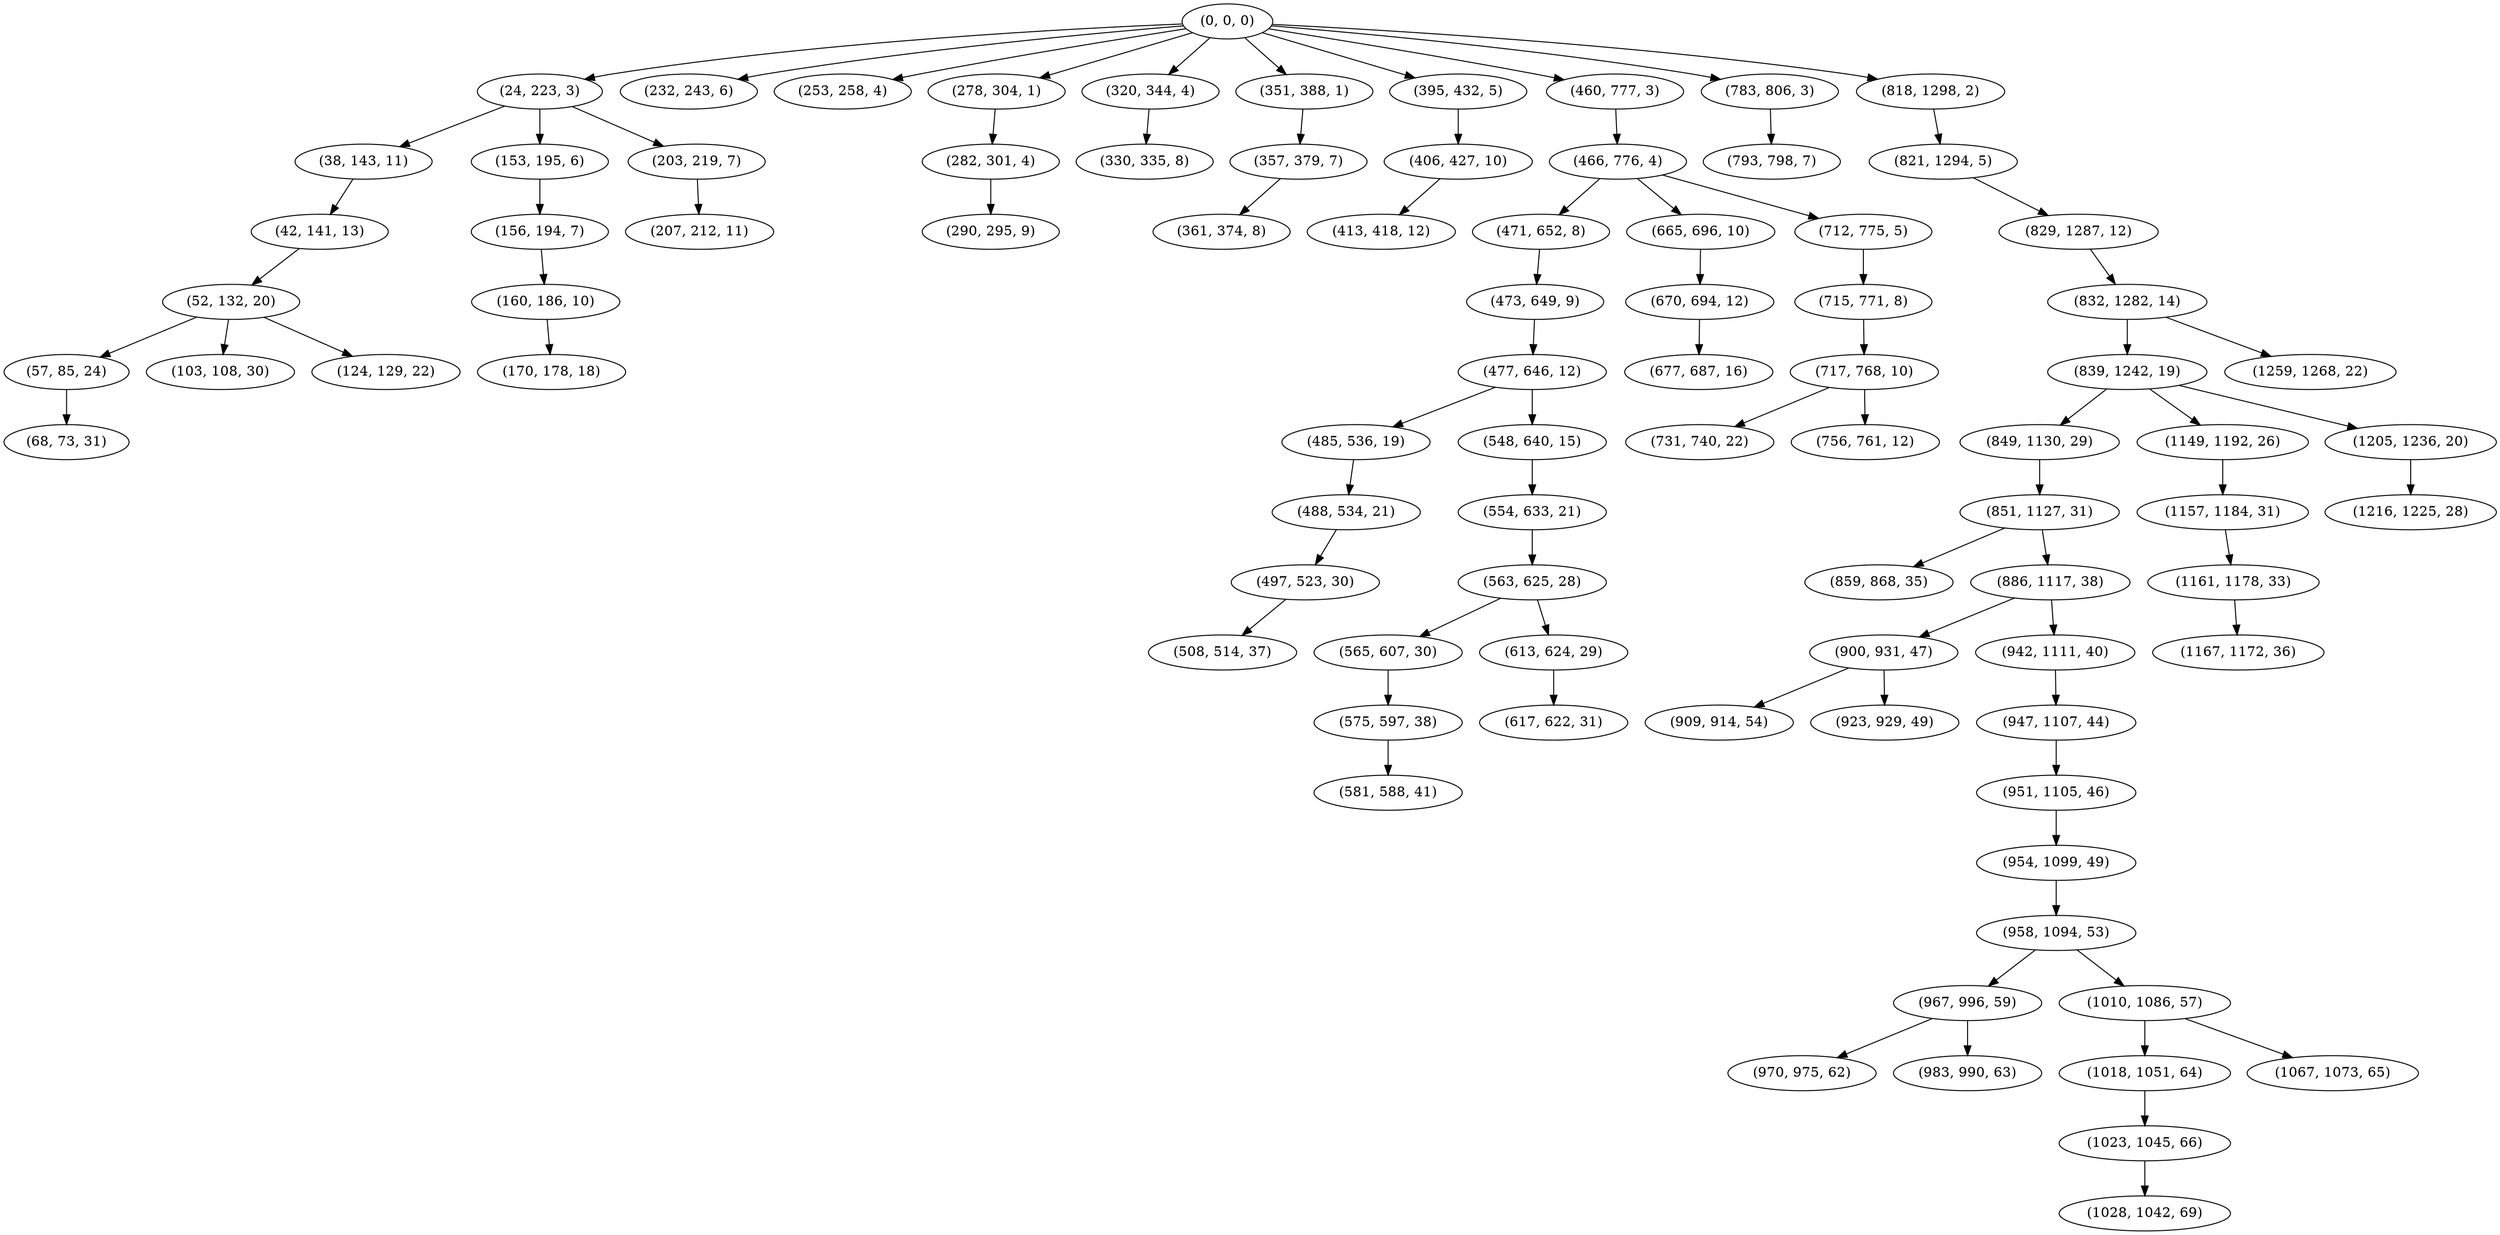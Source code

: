 digraph tree {
    "(0, 0, 0)";
    "(24, 223, 3)";
    "(38, 143, 11)";
    "(42, 141, 13)";
    "(52, 132, 20)";
    "(57, 85, 24)";
    "(68, 73, 31)";
    "(103, 108, 30)";
    "(124, 129, 22)";
    "(153, 195, 6)";
    "(156, 194, 7)";
    "(160, 186, 10)";
    "(170, 178, 18)";
    "(203, 219, 7)";
    "(207, 212, 11)";
    "(232, 243, 6)";
    "(253, 258, 4)";
    "(278, 304, 1)";
    "(282, 301, 4)";
    "(290, 295, 9)";
    "(320, 344, 4)";
    "(330, 335, 8)";
    "(351, 388, 1)";
    "(357, 379, 7)";
    "(361, 374, 8)";
    "(395, 432, 5)";
    "(406, 427, 10)";
    "(413, 418, 12)";
    "(460, 777, 3)";
    "(466, 776, 4)";
    "(471, 652, 8)";
    "(473, 649, 9)";
    "(477, 646, 12)";
    "(485, 536, 19)";
    "(488, 534, 21)";
    "(497, 523, 30)";
    "(508, 514, 37)";
    "(548, 640, 15)";
    "(554, 633, 21)";
    "(563, 625, 28)";
    "(565, 607, 30)";
    "(575, 597, 38)";
    "(581, 588, 41)";
    "(613, 624, 29)";
    "(617, 622, 31)";
    "(665, 696, 10)";
    "(670, 694, 12)";
    "(677, 687, 16)";
    "(712, 775, 5)";
    "(715, 771, 8)";
    "(717, 768, 10)";
    "(731, 740, 22)";
    "(756, 761, 12)";
    "(783, 806, 3)";
    "(793, 798, 7)";
    "(818, 1298, 2)";
    "(821, 1294, 5)";
    "(829, 1287, 12)";
    "(832, 1282, 14)";
    "(839, 1242, 19)";
    "(849, 1130, 29)";
    "(851, 1127, 31)";
    "(859, 868, 35)";
    "(886, 1117, 38)";
    "(900, 931, 47)";
    "(909, 914, 54)";
    "(923, 929, 49)";
    "(942, 1111, 40)";
    "(947, 1107, 44)";
    "(951, 1105, 46)";
    "(954, 1099, 49)";
    "(958, 1094, 53)";
    "(967, 996, 59)";
    "(970, 975, 62)";
    "(983, 990, 63)";
    "(1010, 1086, 57)";
    "(1018, 1051, 64)";
    "(1023, 1045, 66)";
    "(1028, 1042, 69)";
    "(1067, 1073, 65)";
    "(1149, 1192, 26)";
    "(1157, 1184, 31)";
    "(1161, 1178, 33)";
    "(1167, 1172, 36)";
    "(1205, 1236, 20)";
    "(1216, 1225, 28)";
    "(1259, 1268, 22)";
    "(0, 0, 0)" -> "(24, 223, 3)";
    "(0, 0, 0)" -> "(232, 243, 6)";
    "(0, 0, 0)" -> "(253, 258, 4)";
    "(0, 0, 0)" -> "(278, 304, 1)";
    "(0, 0, 0)" -> "(320, 344, 4)";
    "(0, 0, 0)" -> "(351, 388, 1)";
    "(0, 0, 0)" -> "(395, 432, 5)";
    "(0, 0, 0)" -> "(460, 777, 3)";
    "(0, 0, 0)" -> "(783, 806, 3)";
    "(0, 0, 0)" -> "(818, 1298, 2)";
    "(24, 223, 3)" -> "(38, 143, 11)";
    "(24, 223, 3)" -> "(153, 195, 6)";
    "(24, 223, 3)" -> "(203, 219, 7)";
    "(38, 143, 11)" -> "(42, 141, 13)";
    "(42, 141, 13)" -> "(52, 132, 20)";
    "(52, 132, 20)" -> "(57, 85, 24)";
    "(52, 132, 20)" -> "(103, 108, 30)";
    "(52, 132, 20)" -> "(124, 129, 22)";
    "(57, 85, 24)" -> "(68, 73, 31)";
    "(153, 195, 6)" -> "(156, 194, 7)";
    "(156, 194, 7)" -> "(160, 186, 10)";
    "(160, 186, 10)" -> "(170, 178, 18)";
    "(203, 219, 7)" -> "(207, 212, 11)";
    "(278, 304, 1)" -> "(282, 301, 4)";
    "(282, 301, 4)" -> "(290, 295, 9)";
    "(320, 344, 4)" -> "(330, 335, 8)";
    "(351, 388, 1)" -> "(357, 379, 7)";
    "(357, 379, 7)" -> "(361, 374, 8)";
    "(395, 432, 5)" -> "(406, 427, 10)";
    "(406, 427, 10)" -> "(413, 418, 12)";
    "(460, 777, 3)" -> "(466, 776, 4)";
    "(466, 776, 4)" -> "(471, 652, 8)";
    "(466, 776, 4)" -> "(665, 696, 10)";
    "(466, 776, 4)" -> "(712, 775, 5)";
    "(471, 652, 8)" -> "(473, 649, 9)";
    "(473, 649, 9)" -> "(477, 646, 12)";
    "(477, 646, 12)" -> "(485, 536, 19)";
    "(477, 646, 12)" -> "(548, 640, 15)";
    "(485, 536, 19)" -> "(488, 534, 21)";
    "(488, 534, 21)" -> "(497, 523, 30)";
    "(497, 523, 30)" -> "(508, 514, 37)";
    "(548, 640, 15)" -> "(554, 633, 21)";
    "(554, 633, 21)" -> "(563, 625, 28)";
    "(563, 625, 28)" -> "(565, 607, 30)";
    "(563, 625, 28)" -> "(613, 624, 29)";
    "(565, 607, 30)" -> "(575, 597, 38)";
    "(575, 597, 38)" -> "(581, 588, 41)";
    "(613, 624, 29)" -> "(617, 622, 31)";
    "(665, 696, 10)" -> "(670, 694, 12)";
    "(670, 694, 12)" -> "(677, 687, 16)";
    "(712, 775, 5)" -> "(715, 771, 8)";
    "(715, 771, 8)" -> "(717, 768, 10)";
    "(717, 768, 10)" -> "(731, 740, 22)";
    "(717, 768, 10)" -> "(756, 761, 12)";
    "(783, 806, 3)" -> "(793, 798, 7)";
    "(818, 1298, 2)" -> "(821, 1294, 5)";
    "(821, 1294, 5)" -> "(829, 1287, 12)";
    "(829, 1287, 12)" -> "(832, 1282, 14)";
    "(832, 1282, 14)" -> "(839, 1242, 19)";
    "(832, 1282, 14)" -> "(1259, 1268, 22)";
    "(839, 1242, 19)" -> "(849, 1130, 29)";
    "(839, 1242, 19)" -> "(1149, 1192, 26)";
    "(839, 1242, 19)" -> "(1205, 1236, 20)";
    "(849, 1130, 29)" -> "(851, 1127, 31)";
    "(851, 1127, 31)" -> "(859, 868, 35)";
    "(851, 1127, 31)" -> "(886, 1117, 38)";
    "(886, 1117, 38)" -> "(900, 931, 47)";
    "(886, 1117, 38)" -> "(942, 1111, 40)";
    "(900, 931, 47)" -> "(909, 914, 54)";
    "(900, 931, 47)" -> "(923, 929, 49)";
    "(942, 1111, 40)" -> "(947, 1107, 44)";
    "(947, 1107, 44)" -> "(951, 1105, 46)";
    "(951, 1105, 46)" -> "(954, 1099, 49)";
    "(954, 1099, 49)" -> "(958, 1094, 53)";
    "(958, 1094, 53)" -> "(967, 996, 59)";
    "(958, 1094, 53)" -> "(1010, 1086, 57)";
    "(967, 996, 59)" -> "(970, 975, 62)";
    "(967, 996, 59)" -> "(983, 990, 63)";
    "(1010, 1086, 57)" -> "(1018, 1051, 64)";
    "(1010, 1086, 57)" -> "(1067, 1073, 65)";
    "(1018, 1051, 64)" -> "(1023, 1045, 66)";
    "(1023, 1045, 66)" -> "(1028, 1042, 69)";
    "(1149, 1192, 26)" -> "(1157, 1184, 31)";
    "(1157, 1184, 31)" -> "(1161, 1178, 33)";
    "(1161, 1178, 33)" -> "(1167, 1172, 36)";
    "(1205, 1236, 20)" -> "(1216, 1225, 28)";
}
